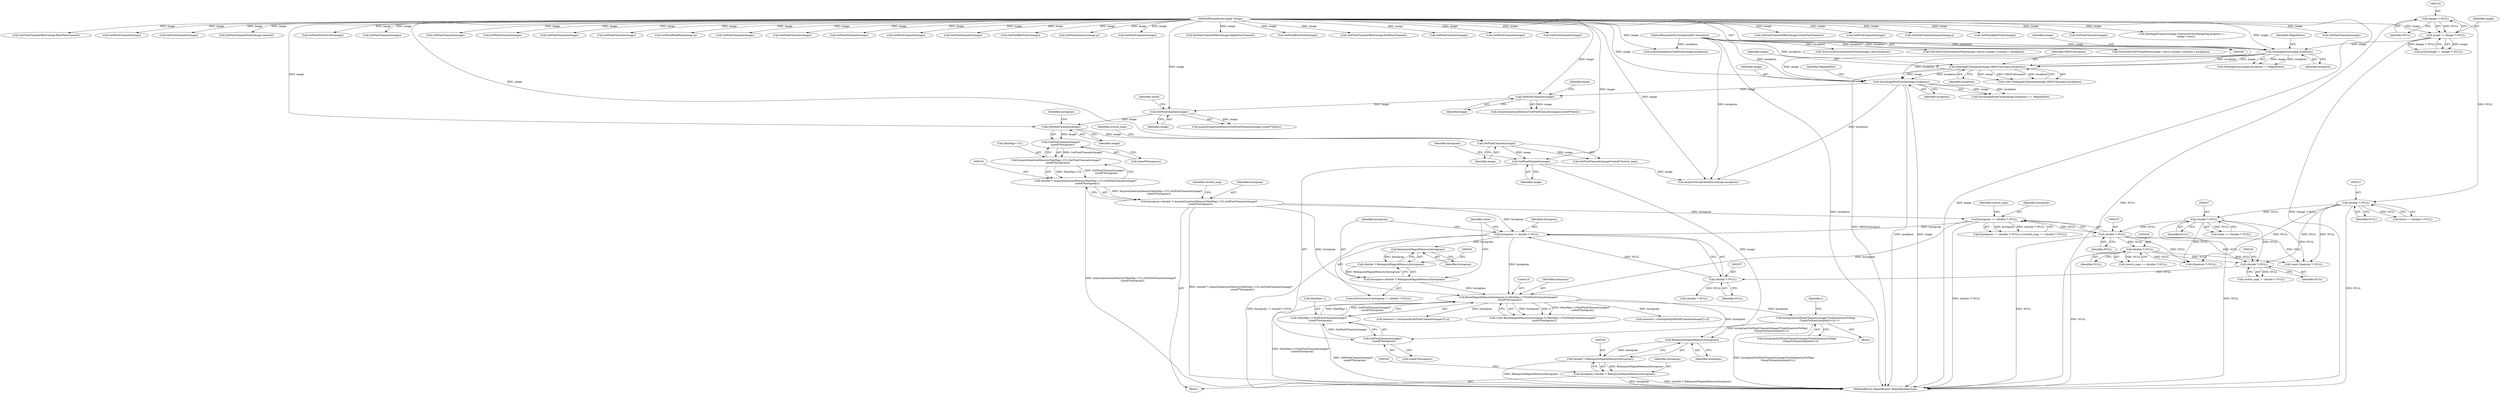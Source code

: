 digraph "0_ImageMagick_76401e172ea3a55182be2b8e2aca4d07270f6da6@array" {
"1000407" [label="(Call,histogram[GetPixelChannels(image)*ScaleQuantumToMap(\n          ClampToQuantum(pixel))+i]++)"];
"1000300" [label="(Call,ResetMagickMemory(histogram,0,(MaxMap+1)*GetPixelChannels(image)*\n    sizeof(*histogram)))"];
"1000259" [label="(Call,histogram=(double *) RelinquishMagickMemory(histogram))"];
"1000261" [label="(Call,(double *) RelinquishMagickMemory(histogram))"];
"1000263" [label="(Call,RelinquishMagickMemory(histogram))"];
"1000254" [label="(Call,histogram != (double *) NULL)"];
"1000188" [label="(Call,histogram=(double *) AcquireQuantumMemory(MaxMap+1UL,GetPixelChannels(image)*\n    sizeof(*histogram)))"];
"1000190" [label="(Call,(double *) AcquireQuantumMemory(MaxMap+1UL,GetPixelChannels(image)*\n    sizeof(*histogram)))"];
"1000192" [label="(Call,AcquireQuantumMemory(MaxMap+1UL,GetPixelChannels(image)*\n    sizeof(*histogram)))"];
"1000196" [label="(Call,GetPixelChannels(image)*\n    sizeof(*histogram))"];
"1000197" [label="(Call,GetPixelChannels(image))"];
"1000183" [label="(Call,GetPixelChannels(image))"];
"1000173" [label="(Call,GetPixelChannels(image))"];
"1000162" [label="(Call,SyncImagePixelCache(image,exception))"];
"1000156" [label="(Call,SetImageColorspace(image,GRAYColorspace,exception))"];
"1000150" [label="(Call,SetImageGray(image,exception))"];
"1000122" [label="(Call,image != (Image *) NULL)"];
"1000107" [label="(MethodParameterIn,Image *image)"];
"1000124" [label="(Call,(Image *) NULL)"];
"1000110" [label="(MethodParameterIn,ExceptionInfo *exception)"];
"1000230" [label="(Call,histogram == (double *) NULL)"];
"1000232" [label="(Call,(double *) NULL)"];
"1000226" [label="(Call,(double *) NULL)"];
"1000220" [label="(Call,(double *) NULL)"];
"1000256" [label="(Call,(double *) NULL)"];
"1000244" [label="(Call,(double *) NULL)"];
"1000237" [label="(Call,(double *) NULL)"];
"1000303" [label="(Call,(MaxMap+1)*GetPixelChannels(image)*\n    sizeof(*histogram))"];
"1000307" [label="(Call,GetPixelChannels(image)*\n    sizeof(*histogram))"];
"1000308" [label="(Call,GetPixelChannels(image))"];
"1000211" [label="(Call,GetPixelChannels(image))"];
"1000540" [label="(Call,RelinquishMagickMemory(histogram))"];
"1000538" [label="(Call,(double *) RelinquishMagickMemory(histogram))"];
"1000536" [label="(Call,histogram=(double *) RelinquishMagickMemory(histogram))"];
"1000726" [label="(Call,GetPixelChannelOffset(image,GreenPixelChannel))"];
"1000538" [label="(Call,(double *) RelinquishMagickMemory(histogram))"];
"1000473" [label="(Call,GetPixelChannels(image))"];
"1000222" [label="(Identifier,NULL)"];
"1000188" [label="(Call,histogram=(double *) AcquireQuantumMemory(MaxMap+1UL,GetPixelChannels(image)*\n    sizeof(*histogram)))"];
"1000312" [label="(Identifier,histogram)"];
"1000192" [label="(Call,AcquireQuantumMemory(MaxMap+1UL,GetPixelChannels(image)*\n    sizeof(*histogram)))"];
"1000393" [label="(Block,)"];
"1000303" [label="(Call,(MaxMap+1)*GetPixelChannels(image)*\n    sizeof(*histogram))"];
"1000183" [label="(Call,GetPixelChannels(image))"];
"1000873" [label="(Call,(Quantum *) NULL)"];
"1000199" [label="(Call,sizeof(*histogram))"];
"1000310" [label="(Call,sizeof(*histogram))"];
"1000235" [label="(Call,stretch_map == (double *) NULL)"];
"1000924" [label="(Call,GetPixelChannelChannel(image,j))"];
"1000302" [label="(Literal,0)"];
"1000231" [label="(Identifier,histogram)"];
"1000110" [label="(MethodParameterIn,ExceptionInfo *exception)"];
"1000341" [label="(Call,GetCacheViewVirtualPixels(image_view,0,y,image->columns,1,exception))"];
"1000537" [label="(Identifier,histogram)"];
"1000300" [label="(Call,ResetMagickMemory(histogram,0,(MaxMap+1)*GetPixelChannels(image)*\n    sizeof(*histogram)))"];
"1000793" [label="(Call,GetPixelAlphaTraits(image))"];
"1000309" [label="(Identifier,image)"];
"1000172" [label="(Call,AcquireQuantumMemory(GetPixelChannels(image),sizeof(*black)))"];
"1000211" [label="(Call,GetPixelChannels(image))"];
"1000256" [label="(Call,(double *) NULL)"];
"1000407" [label="(Call,histogram[GetPixelChannels(image)*ScaleQuantumToMap(\n          ClampToQuantum(pixel))+i]++)"];
"1000230" [label="(Call,histogram == (double *) NULL)"];
"1000565" [label="(Call,GetPixelChannels(image))"];
"1000981" [label="(Call,SetImageProgress(image,ContrastStretchImageTag,progress++,\n          image->rows))"];
"1000232" [label="(Call,(double *) NULL)"];
"1000916" [label="(Call,GetPixelChannels(image))"];
"1000763" [label="(Call,GetPixelChannelOffset(image,BluePixelChannel))"];
"1000304" [label="(Call,MaxMap+1)"];
"1000905" [label="(Call,GetPixelChannels(image))"];
"1000258" [label="(Identifier,NULL)"];
"1000412" [label="(Call,GetPixelChannels(image))"];
"1000930" [label="(Call,GetPixelChannelTraits(image,channel))"];
"1000263" [label="(Call,RelinquishMagickMemory(histogram))"];
"1000239" [label="(Identifier,NULL)"];
"1000151" [label="(Identifier,image)"];
"1001020" [label="(MethodReturn,MagickExport MagickBooleanType)"];
"1000121" [label="(Call,assert(image != (Image *) NULL))"];
"1000719" [label="(Call,GetPixelGreenTraits(image))"];
"1000255" [label="(Identifier,histogram)"];
"1000962" [label="(Call,SyncCacheViewAuthenticPixels(image_view,exception))"];
"1000246" [label="(Identifier,NULL)"];
"1000162" [label="(Call,SyncImagePixelCache(image,exception))"];
"1000111" [label="(Block,)"];
"1000778" [label="(Call,GetPixelChannels(image))"];
"1000165" [label="(Identifier,MagickFalse)"];
"1000215" [label="(Identifier,stretch_map)"];
"1000504" [label="(Call,intensity+=histogram[GetPixelChannels(image)*j+i])"];
"1000308" [label="(Call,GetPixelChannels(image))"];
"1000164" [label="(Identifier,exception)"];
"1000267" [label="(Identifier,white)"];
"1000163" [label="(Identifier,image)"];
"1000835" [label="(Call,AcquireAuthenticCacheView(image,exception))"];
"1000177" [label="(Identifier,black)"];
"1000149" [label="(Call,SetImageGray(image,exception) != MagickFalse)"];
"1000861" [label="(Call,GetCacheViewAuthenticPixels(image_view,0,y,image->columns,1,exception))"];
"1000242" [label="(Call,stretch_map != (double *) NULL)"];
"1000244" [label="(Call,(double *) NULL)"];
"1000704" [label="(Call,GetPixelChannels(image))"];
"1000190" [label="(Call,(double *) AcquireQuantumMemory(MaxMap+1UL,GetPixelChannels(image)*\n    sizeof(*histogram)))"];
"1000254" [label="(Call,histogram != (double *) NULL)"];
"1000301" [label="(Identifier,histogram)"];
"1000510" [label="(Call,GetPixelChannels(image))"];
"1000815" [label="(Call,GetPixelChannels(image))"];
"1000174" [label="(Identifier,image)"];
"1000639" [label="(Call,GetPixelChannels(image))"];
"1000158" [label="(Identifier,GRAYColorspace)"];
"1000898" [label="(Call,GetPixelReadMask(image,q))"];
"1000540" [label="(Call,RelinquishMagickMemory(histogram))"];
"1000353" [label="(Call,(const Quantum *) NULL)"];
"1000193" [label="(Call,MaxMap+1UL)"];
"1000124" [label="(Call,(Image *) NULL)"];
"1000552" [label="(Call,GetPixelChannels(image))"];
"1000958" [label="(Call,GetPixelChannels(image))"];
"1000261" [label="(Call,(double *) RelinquishMagickMemory(histogram))"];
"1000298" [label="(Call,(void) ResetMagickMemory(histogram,0,(MaxMap+1)*GetPixelChannels(image)*\n    sizeof(*histogram)))"];
"1000226" [label="(Call,(double *) NULL)"];
"1000408" [label="(Call,histogram[GetPixelChannels(image)*ScaleQuantumToMap(\n          ClampToQuantum(pixel))+i])"];
"1000203" [label="(Identifier,stretch_map)"];
"1000236" [label="(Identifier,stretch_map)"];
"1000210" [label="(Call,GetPixelChannels(image)*sizeof(*stretch_map))"];
"1000264" [label="(Identifier,histogram)"];
"1000741" [label="(Call,GetPixelChannels(image))"];
"1000607" [label="(Call,GetPixelChannels(image))"];
"1000161" [label="(Call,SyncImagePixelCache(image,exception) == MagickFalse)"];
"1000150" [label="(Call,SetImageGray(image,exception))"];
"1000122" [label="(Call,image != (Image *) NULL)"];
"1000253" [label="(ControlStructure,if (histogram != (double *) NULL))"];
"1000541" [label="(Identifier,histogram)"];
"1000201" [label="(Identifier,histogram)"];
"1000268" [label="(Call,(double *) NULL)"];
"1000307" [label="(Call,GetPixelChannels(image)*\n    sizeof(*histogram))"];
"1000220" [label="(Call,(double *) NULL)"];
"1000153" [label="(Identifier,MagickFalse)"];
"1000197" [label="(Call,GetPixelChannels(image))"];
"1000626" [label="(Call,GetPixelChannels(image))"];
"1000157" [label="(Identifier,image)"];
"1000123" [label="(Identifier,image)"];
"1000234" [label="(Identifier,NULL)"];
"1000467" [label="(Call,intensity+=histogram[GetPixelChannels(image)*j+i])"];
"1000260" [label="(Identifier,histogram)"];
"1000107" [label="(MethodParameterIn,Image *image)"];
"1000682" [label="(Call,GetPixelRedTraits(image))"];
"1000187" [label="(Identifier,white)"];
"1000212" [label="(Identifier,image)"];
"1000126" [label="(Identifier,NULL)"];
"1000159" [label="(Identifier,exception)"];
"1000378" [label="(Call,GetPixelIntensity(image,p))"];
"1000184" [label="(Identifier,image)"];
"1000218" [label="(Call,black == (double *) NULL)"];
"1000420" [label="(Call,GetPixelChannels(image))"];
"1000315" [label="(Call,AcquireVirtualCacheView(image,exception))"];
"1000229" [label="(Call,(histogram == (double *) NULL) || (stretch_map == (double *) NULL))"];
"1000800" [label="(Call,GetPixelChannelOffset(image,AlphaPixelChannel))"];
"1000237" [label="(Call,(double *) NULL)"];
"1000196" [label="(Call,GetPixelChannels(image)*\n    sizeof(*histogram))"];
"1000152" [label="(Identifier,exception)"];
"1000228" [label="(Identifier,NULL)"];
"1000536" [label="(Call,histogram=(double *) RelinquishMagickMemory(histogram))"];
"1000154" [label="(Call,(void) SetImageColorspace(image,GRAYColorspace,exception))"];
"1000189" [label="(Identifier,histogram)"];
"1000259" [label="(Call,histogram=(double *) RelinquishMagickMemory(histogram))"];
"1000173" [label="(Call,GetPixelChannels(image))"];
"1000756" [label="(Call,GetPixelBlueTraits(image))"];
"1000689" [label="(Call,GetPixelChannelOffset(image,RedPixelChannel))"];
"1000182" [label="(Call,AcquireQuantumMemory(GetPixelChannels(image),sizeof(*white)))"];
"1000156" [label="(Call,SetImageColorspace(image,GRAYColorspace,exception))"];
"1000224" [label="(Call,white == (double *) NULL)"];
"1000392" [label="(Identifier,i)"];
"1000198" [label="(Identifier,image)"];
"1000949" [label="(Call,GetPixelChannels(image))"];
"1000434" [label="(Call,GetPixelChannels(image))"];
"1000389" [label="(Call,GetPixelChannels(image))"];
"1000407" -> "1000393"  [label="AST: "];
"1000407" -> "1000408"  [label="CFG: "];
"1000408" -> "1000407"  [label="AST: "];
"1000392" -> "1000407"  [label="CFG: "];
"1000407" -> "1001020"  [label="DDG: histogram[GetPixelChannels(image)*ScaleQuantumToMap(\n          ClampToQuantum(pixel))+i]"];
"1000300" -> "1000407"  [label="DDG: histogram"];
"1000407" -> "1000540"  [label="DDG: histogram[GetPixelChannels(image)*ScaleQuantumToMap(\n          ClampToQuantum(pixel))+i]"];
"1000300" -> "1000298"  [label="AST: "];
"1000300" -> "1000303"  [label="CFG: "];
"1000301" -> "1000300"  [label="AST: "];
"1000302" -> "1000300"  [label="AST: "];
"1000303" -> "1000300"  [label="AST: "];
"1000298" -> "1000300"  [label="CFG: "];
"1000300" -> "1001020"  [label="DDG: (MaxMap+1)*GetPixelChannels(image)*\n    sizeof(*histogram)"];
"1000300" -> "1000298"  [label="DDG: histogram"];
"1000300" -> "1000298"  [label="DDG: 0"];
"1000300" -> "1000298"  [label="DDG: (MaxMap+1)*GetPixelChannels(image)*\n    sizeof(*histogram)"];
"1000259" -> "1000300"  [label="DDG: histogram"];
"1000254" -> "1000300"  [label="DDG: histogram"];
"1000188" -> "1000300"  [label="DDG: histogram"];
"1000230" -> "1000300"  [label="DDG: histogram"];
"1000303" -> "1000300"  [label="DDG: MaxMap+1"];
"1000303" -> "1000300"  [label="DDG: GetPixelChannels(image)*\n    sizeof(*histogram)"];
"1000300" -> "1000467"  [label="DDG: histogram"];
"1000300" -> "1000504"  [label="DDG: histogram"];
"1000300" -> "1000540"  [label="DDG: histogram"];
"1000259" -> "1000253"  [label="AST: "];
"1000259" -> "1000261"  [label="CFG: "];
"1000260" -> "1000259"  [label="AST: "];
"1000261" -> "1000259"  [label="AST: "];
"1000267" -> "1000259"  [label="CFG: "];
"1000261" -> "1000259"  [label="DDG: RelinquishMagickMemory(histogram)"];
"1000261" -> "1000263"  [label="CFG: "];
"1000262" -> "1000261"  [label="AST: "];
"1000263" -> "1000261"  [label="AST: "];
"1000263" -> "1000261"  [label="DDG: histogram"];
"1000263" -> "1000264"  [label="CFG: "];
"1000264" -> "1000263"  [label="AST: "];
"1000254" -> "1000263"  [label="DDG: histogram"];
"1000254" -> "1000253"  [label="AST: "];
"1000254" -> "1000256"  [label="CFG: "];
"1000255" -> "1000254"  [label="AST: "];
"1000256" -> "1000254"  [label="AST: "];
"1000260" -> "1000254"  [label="CFG: "];
"1000267" -> "1000254"  [label="CFG: "];
"1000254" -> "1001020"  [label="DDG: histogram != (double *) NULL"];
"1000188" -> "1000254"  [label="DDG: histogram"];
"1000230" -> "1000254"  [label="DDG: histogram"];
"1000256" -> "1000254"  [label="DDG: NULL"];
"1000188" -> "1000111"  [label="AST: "];
"1000188" -> "1000190"  [label="CFG: "];
"1000189" -> "1000188"  [label="AST: "];
"1000190" -> "1000188"  [label="AST: "];
"1000203" -> "1000188"  [label="CFG: "];
"1000188" -> "1001020"  [label="DDG: (double *) AcquireQuantumMemory(MaxMap+1UL,GetPixelChannels(image)*\n    sizeof(*histogram))"];
"1000190" -> "1000188"  [label="DDG: AcquireQuantumMemory(MaxMap+1UL,GetPixelChannels(image)*\n    sizeof(*histogram))"];
"1000188" -> "1000230"  [label="DDG: histogram"];
"1000190" -> "1000192"  [label="CFG: "];
"1000191" -> "1000190"  [label="AST: "];
"1000192" -> "1000190"  [label="AST: "];
"1000190" -> "1001020"  [label="DDG: AcquireQuantumMemory(MaxMap+1UL,GetPixelChannels(image)*\n    sizeof(*histogram))"];
"1000192" -> "1000190"  [label="DDG: MaxMap+1UL"];
"1000192" -> "1000190"  [label="DDG: GetPixelChannels(image)*\n    sizeof(*histogram)"];
"1000192" -> "1000196"  [label="CFG: "];
"1000193" -> "1000192"  [label="AST: "];
"1000196" -> "1000192"  [label="AST: "];
"1000196" -> "1000192"  [label="DDG: GetPixelChannels(image)"];
"1000196" -> "1000199"  [label="CFG: "];
"1000197" -> "1000196"  [label="AST: "];
"1000199" -> "1000196"  [label="AST: "];
"1000197" -> "1000196"  [label="DDG: image"];
"1000197" -> "1000198"  [label="CFG: "];
"1000198" -> "1000197"  [label="AST: "];
"1000201" -> "1000197"  [label="CFG: "];
"1000183" -> "1000197"  [label="DDG: image"];
"1000107" -> "1000197"  [label="DDG: image"];
"1000197" -> "1000211"  [label="DDG: image"];
"1000183" -> "1000182"  [label="AST: "];
"1000183" -> "1000184"  [label="CFG: "];
"1000184" -> "1000183"  [label="AST: "];
"1000187" -> "1000183"  [label="CFG: "];
"1000183" -> "1000182"  [label="DDG: image"];
"1000173" -> "1000183"  [label="DDG: image"];
"1000107" -> "1000183"  [label="DDG: image"];
"1000173" -> "1000172"  [label="AST: "];
"1000173" -> "1000174"  [label="CFG: "];
"1000174" -> "1000173"  [label="AST: "];
"1000177" -> "1000173"  [label="CFG: "];
"1000173" -> "1000172"  [label="DDG: image"];
"1000162" -> "1000173"  [label="DDG: image"];
"1000107" -> "1000173"  [label="DDG: image"];
"1000162" -> "1000161"  [label="AST: "];
"1000162" -> "1000164"  [label="CFG: "];
"1000163" -> "1000162"  [label="AST: "];
"1000164" -> "1000162"  [label="AST: "];
"1000165" -> "1000162"  [label="CFG: "];
"1000162" -> "1001020"  [label="DDG: exception"];
"1000162" -> "1001020"  [label="DDG: image"];
"1000162" -> "1000161"  [label="DDG: image"];
"1000162" -> "1000161"  [label="DDG: exception"];
"1000156" -> "1000162"  [label="DDG: image"];
"1000156" -> "1000162"  [label="DDG: exception"];
"1000150" -> "1000162"  [label="DDG: image"];
"1000150" -> "1000162"  [label="DDG: exception"];
"1000107" -> "1000162"  [label="DDG: image"];
"1000110" -> "1000162"  [label="DDG: exception"];
"1000162" -> "1000315"  [label="DDG: exception"];
"1000156" -> "1000154"  [label="AST: "];
"1000156" -> "1000159"  [label="CFG: "];
"1000157" -> "1000156"  [label="AST: "];
"1000158" -> "1000156"  [label="AST: "];
"1000159" -> "1000156"  [label="AST: "];
"1000154" -> "1000156"  [label="CFG: "];
"1000156" -> "1001020"  [label="DDG: GRAYColorspace"];
"1000156" -> "1000154"  [label="DDG: image"];
"1000156" -> "1000154"  [label="DDG: GRAYColorspace"];
"1000156" -> "1000154"  [label="DDG: exception"];
"1000150" -> "1000156"  [label="DDG: image"];
"1000150" -> "1000156"  [label="DDG: exception"];
"1000107" -> "1000156"  [label="DDG: image"];
"1000110" -> "1000156"  [label="DDG: exception"];
"1000150" -> "1000149"  [label="AST: "];
"1000150" -> "1000152"  [label="CFG: "];
"1000151" -> "1000150"  [label="AST: "];
"1000152" -> "1000150"  [label="AST: "];
"1000153" -> "1000150"  [label="CFG: "];
"1000150" -> "1000149"  [label="DDG: image"];
"1000150" -> "1000149"  [label="DDG: exception"];
"1000122" -> "1000150"  [label="DDG: image"];
"1000107" -> "1000150"  [label="DDG: image"];
"1000110" -> "1000150"  [label="DDG: exception"];
"1000122" -> "1000121"  [label="AST: "];
"1000122" -> "1000124"  [label="CFG: "];
"1000123" -> "1000122"  [label="AST: "];
"1000124" -> "1000122"  [label="AST: "];
"1000121" -> "1000122"  [label="CFG: "];
"1000122" -> "1001020"  [label="DDG: (Image *) NULL"];
"1000122" -> "1000121"  [label="DDG: image"];
"1000122" -> "1000121"  [label="DDG: (Image *) NULL"];
"1000107" -> "1000122"  [label="DDG: image"];
"1000124" -> "1000122"  [label="DDG: NULL"];
"1000107" -> "1000106"  [label="AST: "];
"1000107" -> "1001020"  [label="DDG: image"];
"1000107" -> "1000211"  [label="DDG: image"];
"1000107" -> "1000308"  [label="DDG: image"];
"1000107" -> "1000315"  [label="DDG: image"];
"1000107" -> "1000378"  [label="DDG: image"];
"1000107" -> "1000389"  [label="DDG: image"];
"1000107" -> "1000412"  [label="DDG: image"];
"1000107" -> "1000420"  [label="DDG: image"];
"1000107" -> "1000434"  [label="DDG: image"];
"1000107" -> "1000473"  [label="DDG: image"];
"1000107" -> "1000510"  [label="DDG: image"];
"1000107" -> "1000552"  [label="DDG: image"];
"1000107" -> "1000565"  [label="DDG: image"];
"1000107" -> "1000607"  [label="DDG: image"];
"1000107" -> "1000626"  [label="DDG: image"];
"1000107" -> "1000639"  [label="DDG: image"];
"1000107" -> "1000682"  [label="DDG: image"];
"1000107" -> "1000689"  [label="DDG: image"];
"1000107" -> "1000704"  [label="DDG: image"];
"1000107" -> "1000719"  [label="DDG: image"];
"1000107" -> "1000726"  [label="DDG: image"];
"1000107" -> "1000741"  [label="DDG: image"];
"1000107" -> "1000756"  [label="DDG: image"];
"1000107" -> "1000763"  [label="DDG: image"];
"1000107" -> "1000778"  [label="DDG: image"];
"1000107" -> "1000793"  [label="DDG: image"];
"1000107" -> "1000800"  [label="DDG: image"];
"1000107" -> "1000815"  [label="DDG: image"];
"1000107" -> "1000835"  [label="DDG: image"];
"1000107" -> "1000898"  [label="DDG: image"];
"1000107" -> "1000905"  [label="DDG: image"];
"1000107" -> "1000916"  [label="DDG: image"];
"1000107" -> "1000924"  [label="DDG: image"];
"1000107" -> "1000930"  [label="DDG: image"];
"1000107" -> "1000949"  [label="DDG: image"];
"1000107" -> "1000958"  [label="DDG: image"];
"1000107" -> "1000981"  [label="DDG: image"];
"1000124" -> "1000126"  [label="CFG: "];
"1000125" -> "1000124"  [label="AST: "];
"1000126" -> "1000124"  [label="AST: "];
"1000124" -> "1001020"  [label="DDG: NULL"];
"1000124" -> "1000220"  [label="DDG: NULL"];
"1000110" -> "1000106"  [label="AST: "];
"1000110" -> "1001020"  [label="DDG: exception"];
"1000110" -> "1000315"  [label="DDG: exception"];
"1000110" -> "1000341"  [label="DDG: exception"];
"1000110" -> "1000835"  [label="DDG: exception"];
"1000110" -> "1000861"  [label="DDG: exception"];
"1000110" -> "1000962"  [label="DDG: exception"];
"1000230" -> "1000229"  [label="AST: "];
"1000230" -> "1000232"  [label="CFG: "];
"1000231" -> "1000230"  [label="AST: "];
"1000232" -> "1000230"  [label="AST: "];
"1000236" -> "1000230"  [label="CFG: "];
"1000229" -> "1000230"  [label="CFG: "];
"1000230" -> "1001020"  [label="DDG: (double *) NULL"];
"1000230" -> "1000229"  [label="DDG: histogram"];
"1000230" -> "1000229"  [label="DDG: (double *) NULL"];
"1000232" -> "1000230"  [label="DDG: NULL"];
"1000232" -> "1000234"  [label="CFG: "];
"1000233" -> "1000232"  [label="AST: "];
"1000234" -> "1000232"  [label="AST: "];
"1000232" -> "1001020"  [label="DDG: NULL"];
"1000226" -> "1000232"  [label="DDG: NULL"];
"1000232" -> "1000237"  [label="DDG: NULL"];
"1000232" -> "1000244"  [label="DDG: NULL"];
"1000232" -> "1000353"  [label="DDG: NULL"];
"1000232" -> "1000873"  [label="DDG: NULL"];
"1000226" -> "1000224"  [label="AST: "];
"1000226" -> "1000228"  [label="CFG: "];
"1000227" -> "1000226"  [label="AST: "];
"1000228" -> "1000226"  [label="AST: "];
"1000224" -> "1000226"  [label="CFG: "];
"1000226" -> "1001020"  [label="DDG: NULL"];
"1000226" -> "1000224"  [label="DDG: NULL"];
"1000220" -> "1000226"  [label="DDG: NULL"];
"1000226" -> "1000244"  [label="DDG: NULL"];
"1000226" -> "1000353"  [label="DDG: NULL"];
"1000226" -> "1000873"  [label="DDG: NULL"];
"1000220" -> "1000218"  [label="AST: "];
"1000220" -> "1000222"  [label="CFG: "];
"1000221" -> "1000220"  [label="AST: "];
"1000222" -> "1000220"  [label="AST: "];
"1000218" -> "1000220"  [label="CFG: "];
"1000220" -> "1001020"  [label="DDG: NULL"];
"1000220" -> "1000218"  [label="DDG: NULL"];
"1000220" -> "1000244"  [label="DDG: NULL"];
"1000220" -> "1000353"  [label="DDG: NULL"];
"1000220" -> "1000873"  [label="DDG: NULL"];
"1000256" -> "1000258"  [label="CFG: "];
"1000257" -> "1000256"  [label="AST: "];
"1000258" -> "1000256"  [label="AST: "];
"1000244" -> "1000256"  [label="DDG: NULL"];
"1000256" -> "1000268"  [label="DDG: NULL"];
"1000244" -> "1000242"  [label="AST: "];
"1000244" -> "1000246"  [label="CFG: "];
"1000245" -> "1000244"  [label="AST: "];
"1000246" -> "1000244"  [label="AST: "];
"1000242" -> "1000244"  [label="CFG: "];
"1000244" -> "1000242"  [label="DDG: NULL"];
"1000237" -> "1000244"  [label="DDG: NULL"];
"1000237" -> "1000235"  [label="AST: "];
"1000237" -> "1000239"  [label="CFG: "];
"1000238" -> "1000237"  [label="AST: "];
"1000239" -> "1000237"  [label="AST: "];
"1000235" -> "1000237"  [label="CFG: "];
"1000237" -> "1001020"  [label="DDG: NULL"];
"1000237" -> "1000235"  [label="DDG: NULL"];
"1000237" -> "1000353"  [label="DDG: NULL"];
"1000237" -> "1000873"  [label="DDG: NULL"];
"1000303" -> "1000307"  [label="CFG: "];
"1000304" -> "1000303"  [label="AST: "];
"1000307" -> "1000303"  [label="AST: "];
"1000303" -> "1001020"  [label="DDG: GetPixelChannels(image)*\n    sizeof(*histogram)"];
"1000307" -> "1000303"  [label="DDG: GetPixelChannels(image)"];
"1000307" -> "1000310"  [label="CFG: "];
"1000308" -> "1000307"  [label="AST: "];
"1000310" -> "1000307"  [label="AST: "];
"1000308" -> "1000307"  [label="DDG: image"];
"1000308" -> "1000309"  [label="CFG: "];
"1000309" -> "1000308"  [label="AST: "];
"1000312" -> "1000308"  [label="CFG: "];
"1000211" -> "1000308"  [label="DDG: image"];
"1000308" -> "1000315"  [label="DDG: image"];
"1000211" -> "1000210"  [label="AST: "];
"1000211" -> "1000212"  [label="CFG: "];
"1000212" -> "1000211"  [label="AST: "];
"1000215" -> "1000211"  [label="CFG: "];
"1000211" -> "1000210"  [label="DDG: image"];
"1000540" -> "1000538"  [label="AST: "];
"1000540" -> "1000541"  [label="CFG: "];
"1000541" -> "1000540"  [label="AST: "];
"1000538" -> "1000540"  [label="CFG: "];
"1000540" -> "1000538"  [label="DDG: histogram"];
"1000538" -> "1000536"  [label="AST: "];
"1000539" -> "1000538"  [label="AST: "];
"1000536" -> "1000538"  [label="CFG: "];
"1000538" -> "1001020"  [label="DDG: RelinquishMagickMemory(histogram)"];
"1000538" -> "1000536"  [label="DDG: RelinquishMagickMemory(histogram)"];
"1000536" -> "1000111"  [label="AST: "];
"1000537" -> "1000536"  [label="AST: "];
"1000543" -> "1000536"  [label="CFG: "];
"1000536" -> "1001020"  [label="DDG: (double *) RelinquishMagickMemory(histogram)"];
"1000536" -> "1001020"  [label="DDG: histogram"];
}
